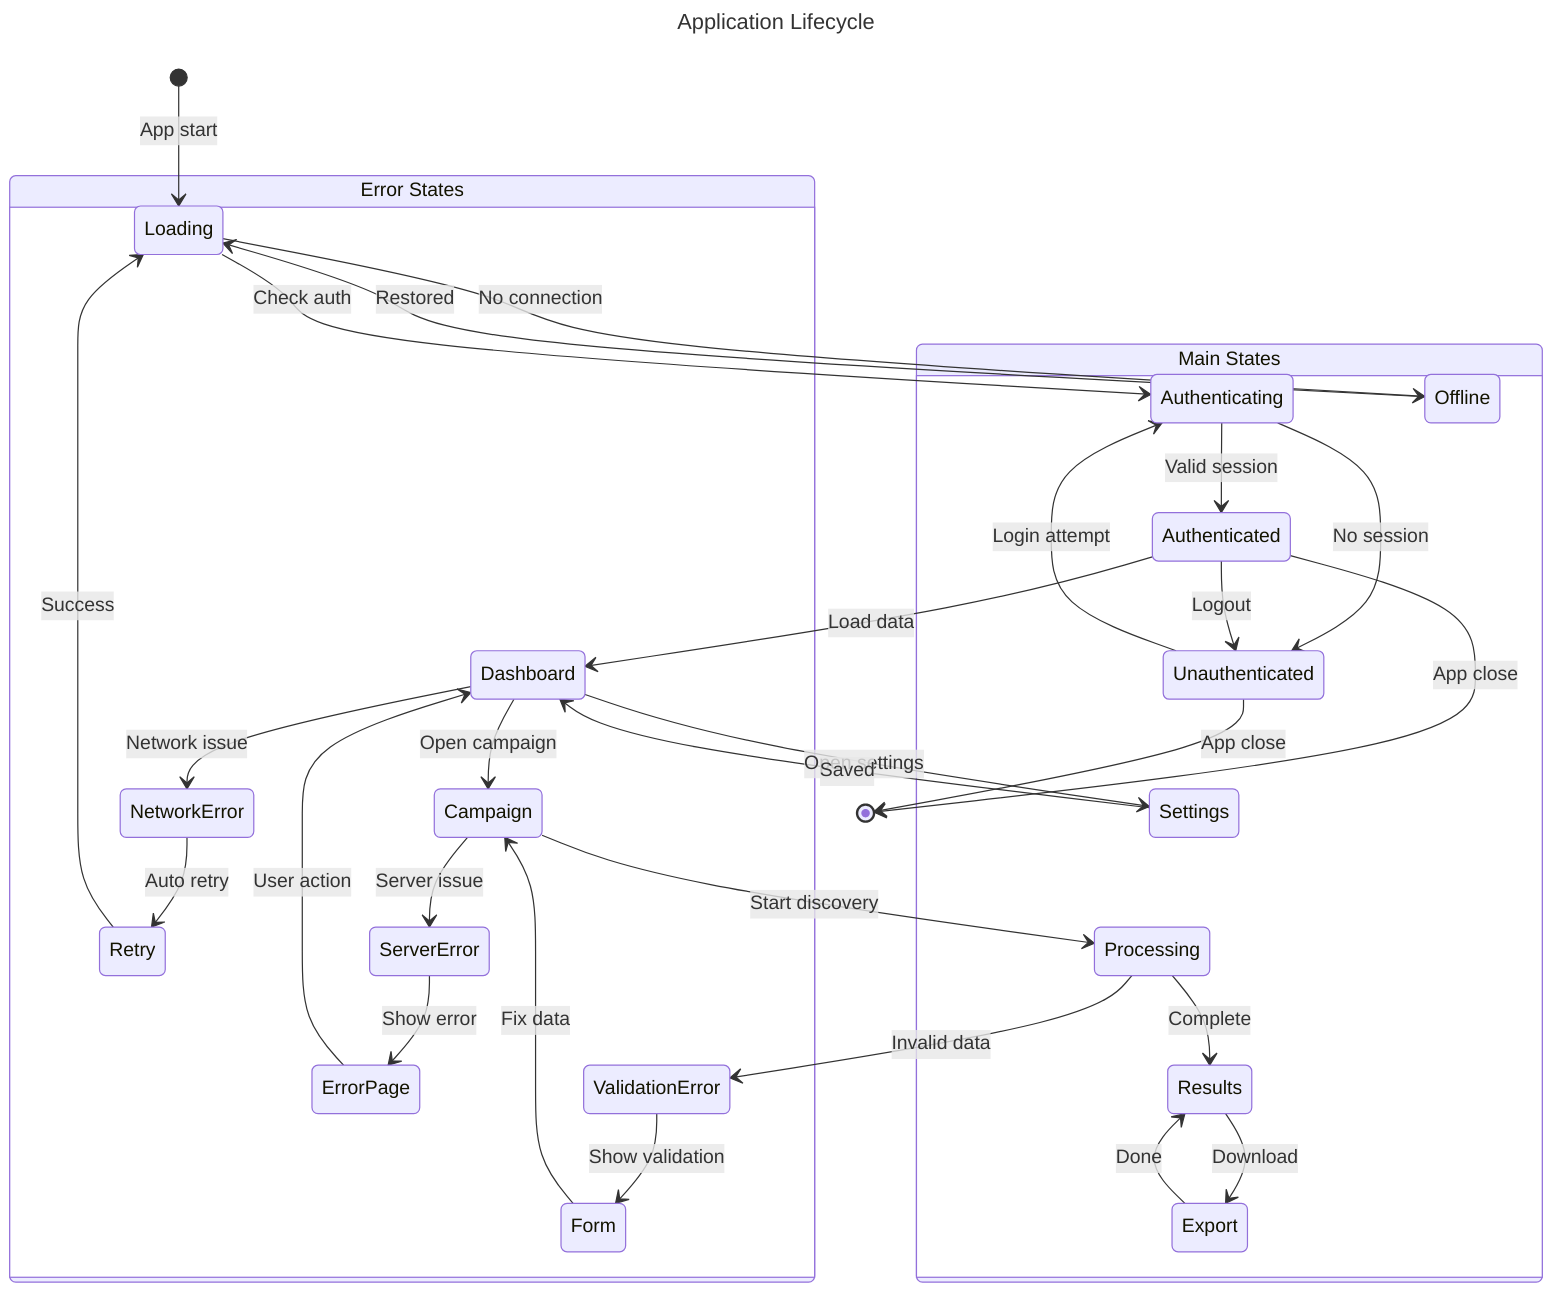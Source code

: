 ---
accTitle: ProspectPro Application Lifecycle
accDescr: Application and session lifecycle with navigation and error handling
domain: app-source
type: stateDiagram-v2
title: Application Lifecycle
index: ../../mmd-shared/config/index.md
---



%%{init: { 'config': 'docs/mmd-shared/config/mermaid.config.json' } }%%


stateDiagram-v2
  [*] --> Loading: App start

  state "Main States" as main {
    Loading --> Authenticating: Check auth
    Loading --> Offline: No connection
    Authenticating --> Authenticated: Valid session
    Authenticating --> Unauthenticated: No session
    Unauthenticated --> Authenticating: Login attempt
    Authenticated --> Dashboard: Load data
    Authenticated --> Unauthenticated: Logout
    Dashboard --> Campaign: Open campaign
    Dashboard --> Settings: Open settings
    Campaign --> Processing: Start discovery
    Processing --> Results: Complete
    Results --> Export: Download
    Export --> Results: Done
    Settings --> Dashboard: Saved
    Offline --> Loading: Restored
  }

  state "Error States" as errors {
    NetworkError --> Retry: Auto retry
    ServerError --> ErrorPage: Show error
    ValidationError --> Form: Show validation
    Retry --> Loading: Success
    ErrorPage --> Dashboard: User action
    Form --> Campaign: Fix data
  }

  Dashboard --> NetworkError: Network issue
  Campaign --> ServerError: Server issue
  Processing --> ValidationError: Invalid data

  Authenticated --> [*]: App close
  Unauthenticated --> [*]: App close